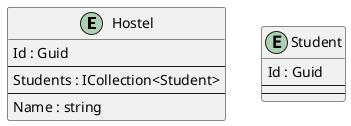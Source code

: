 @startuml

entity Hostel {
    Id : Guid
    --
    Students : ICollection<Student>
    ' HostelKeyCodePlaceholder
    --
    Name : string
    ' HostelPropertyCodePlaceholder
}

entity Student {
    Id : Guid
    --
    ' StudentKeyCodePlaceholder
    --
    ' StudentPropertyCodePlaceholder
}

' EntityCodePlaceholder

' RelationshipCodePlaceholder

@enduml
